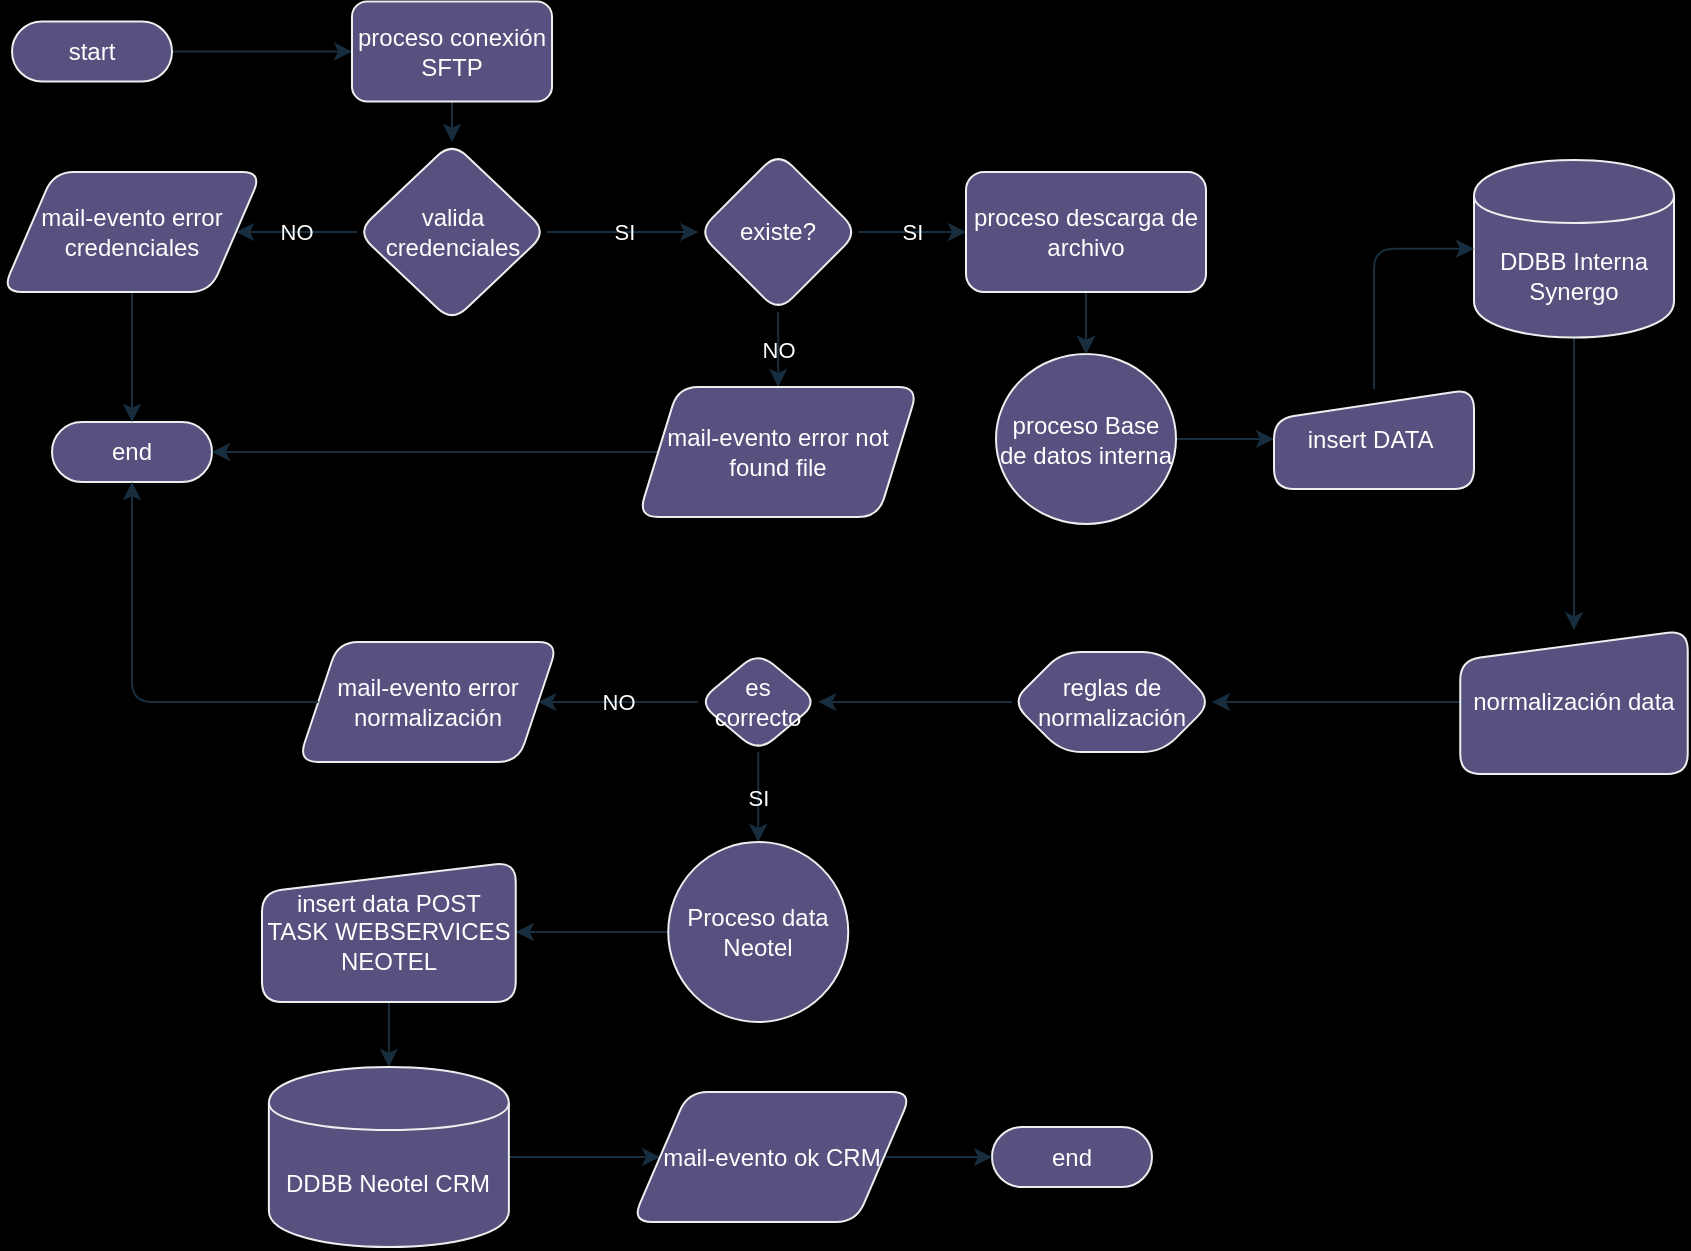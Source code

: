 <mxfile version="22.1.0" type="github">
  <diagram id="C5RBs43oDa-KdzZeNtuy" name="Page-1">
    <mxGraphModel dx="1434" dy="768" grid="0" gridSize="10" guides="1" tooltips="1" connect="1" arrows="1" fold="1" page="1" pageScale="1" pageWidth="1169" pageHeight="827" background="#000000" math="0" shadow="0">
      <root>
        <mxCell id="WIyWlLk6GJQsqaUBKTNV-0" />
        <mxCell id="WIyWlLk6GJQsqaUBKTNV-1" parent="WIyWlLk6GJQsqaUBKTNV-0" />
        <mxCell id="RX2ENmDcu3Dvk_bNdVDa-16" value="" style="edgeStyle=orthogonalEdgeStyle;rounded=1;orthogonalLoop=1;jettySize=auto;html=1;strokeColor=#182E3E;shadow=0;labelBackgroundColor=none;fontColor=default;" parent="WIyWlLk6GJQsqaUBKTNV-1" source="RX2ENmDcu3Dvk_bNdVDa-2" target="RX2ENmDcu3Dvk_bNdVDa-5" edge="1">
          <mxGeometry relative="1" as="geometry" />
        </mxCell>
        <mxCell id="RX2ENmDcu3Dvk_bNdVDa-2" value="start" style="html=1;dashed=0;whiteSpace=wrap;shape=mxgraph.dfd.start;fillColor=#56517E;strokeColor=#EEEEEE;shadow=0;rounded=1;labelBackgroundColor=none;fontColor=#FFFFFF;" parent="WIyWlLk6GJQsqaUBKTNV-1" vertex="1">
          <mxGeometry x="20" y="19.76" width="80" height="30" as="geometry" />
        </mxCell>
        <mxCell id="RX2ENmDcu3Dvk_bNdVDa-17" value="" style="edgeStyle=orthogonalEdgeStyle;rounded=1;orthogonalLoop=1;jettySize=auto;html=1;strokeColor=#182E3E;shadow=0;labelBackgroundColor=none;fontColor=default;" parent="WIyWlLk6GJQsqaUBKTNV-1" source="RX2ENmDcu3Dvk_bNdVDa-5" target="RX2ENmDcu3Dvk_bNdVDa-7" edge="1">
          <mxGeometry relative="1" as="geometry" />
        </mxCell>
        <mxCell id="RX2ENmDcu3Dvk_bNdVDa-5" value="proceso conexión SFTP" style="html=1;dashed=0;whiteSpace=wrap;fillColor=#56517E;strokeColor=#EEEEEE;shadow=0;rounded=1;labelBackgroundColor=none;fontColor=#FFFFFF;" parent="WIyWlLk6GJQsqaUBKTNV-1" vertex="1">
          <mxGeometry x="190" y="9.76" width="100" height="50" as="geometry" />
        </mxCell>
        <mxCell id="RX2ENmDcu3Dvk_bNdVDa-13" value="NO" style="edgeStyle=orthogonalEdgeStyle;rounded=1;orthogonalLoop=1;jettySize=auto;html=1;strokeColor=#182E3E;shadow=0;labelBackgroundColor=none;fontColor=#FFFFFF;" parent="WIyWlLk6GJQsqaUBKTNV-1" source="RX2ENmDcu3Dvk_bNdVDa-7" target="RX2ENmDcu3Dvk_bNdVDa-12" edge="1">
          <mxGeometry relative="1" as="geometry" />
        </mxCell>
        <mxCell id="nDe-Q1g_Fh-IzwO_YxFA-0" value="SI" style="edgeStyle=orthogonalEdgeStyle;rounded=1;orthogonalLoop=1;jettySize=auto;html=1;strokeColor=#182E3E;labelBackgroundColor=none;fontColor=#FFFFFF;" parent="WIyWlLk6GJQsqaUBKTNV-1" source="RX2ENmDcu3Dvk_bNdVDa-7" target="RX2ENmDcu3Dvk_bNdVDa-21" edge="1">
          <mxGeometry relative="1" as="geometry" />
        </mxCell>
        <mxCell id="RX2ENmDcu3Dvk_bNdVDa-7" value="valida credenciales" style="rhombus;whiteSpace=wrap;html=1;dashed=0;fillColor=#56517E;strokeColor=#EEEEEE;shadow=0;rounded=1;labelBackgroundColor=none;fontColor=#FFFFFF;" parent="WIyWlLk6GJQsqaUBKTNV-1" vertex="1">
          <mxGeometry x="192.5" y="80" width="95" height="90" as="geometry" />
        </mxCell>
        <mxCell id="RX2ENmDcu3Dvk_bNdVDa-11" value="end" style="html=1;dashed=0;whiteSpace=wrap;shape=mxgraph.dfd.start;fillColor=#56517E;strokeColor=#EEEEEE;shadow=0;rounded=1;labelBackgroundColor=none;fontColor=#FFFFFF;" parent="WIyWlLk6GJQsqaUBKTNV-1" vertex="1">
          <mxGeometry x="40" y="220" width="80" height="30" as="geometry" />
        </mxCell>
        <mxCell id="RX2ENmDcu3Dvk_bNdVDa-14" value="" style="edgeStyle=orthogonalEdgeStyle;rounded=1;orthogonalLoop=1;jettySize=auto;html=1;strokeColor=#182E3E;shadow=0;labelBackgroundColor=none;fontColor=default;" parent="WIyWlLk6GJQsqaUBKTNV-1" source="RX2ENmDcu3Dvk_bNdVDa-12" target="RX2ENmDcu3Dvk_bNdVDa-11" edge="1">
          <mxGeometry relative="1" as="geometry" />
        </mxCell>
        <mxCell id="RX2ENmDcu3Dvk_bNdVDa-12" value="mail-evento error credenciales" style="shape=parallelogram;perimeter=parallelogramPerimeter;whiteSpace=wrap;html=1;dashed=0;fillColor=#56517E;strokeColor=#EEEEEE;shadow=0;rounded=1;labelBackgroundColor=none;fontColor=#FFFFFF;" parent="WIyWlLk6GJQsqaUBKTNV-1" vertex="1">
          <mxGeometry x="15" y="95" width="130" height="60" as="geometry" />
        </mxCell>
        <mxCell id="nDe-Q1g_Fh-IzwO_YxFA-1" value="NO" style="edgeStyle=orthogonalEdgeStyle;rounded=1;orthogonalLoop=1;jettySize=auto;html=1;strokeColor=#182E3E;labelBackgroundColor=none;fontColor=#FFFFFF;" parent="WIyWlLk6GJQsqaUBKTNV-1" source="RX2ENmDcu3Dvk_bNdVDa-21" target="RX2ENmDcu3Dvk_bNdVDa-23" edge="1">
          <mxGeometry relative="1" as="geometry" />
        </mxCell>
        <mxCell id="RX2ENmDcu3Dvk_bNdVDa-21" value="existe?" style="shape=rhombus;html=1;dashed=0;whiteSpace=wrap;perimeter=rhombusPerimeter;fillColor=#56517E;strokeColor=#EEEEEE;shadow=0;rounded=1;labelBackgroundColor=none;fontColor=#FFFFFF;" parent="WIyWlLk6GJQsqaUBKTNV-1" vertex="1">
          <mxGeometry x="363.12" y="85" width="80" height="80" as="geometry" />
        </mxCell>
        <mxCell id="RX2ENmDcu3Dvk_bNdVDa-25" value="" style="edgeStyle=orthogonalEdgeStyle;rounded=1;orthogonalLoop=1;jettySize=auto;html=1;strokeColor=#182E3E;shadow=0;labelBackgroundColor=none;fontColor=default;" parent="WIyWlLk6GJQsqaUBKTNV-1" source="RX2ENmDcu3Dvk_bNdVDa-23" target="RX2ENmDcu3Dvk_bNdVDa-11" edge="1">
          <mxGeometry relative="1" as="geometry" />
        </mxCell>
        <mxCell id="RX2ENmDcu3Dvk_bNdVDa-23" value="mail-evento error not found file" style="shape=parallelogram;perimeter=parallelogramPerimeter;whiteSpace=wrap;html=1;fixedSize=1;dashed=0;fillColor=#56517E;strokeColor=#EEEEEE;shadow=0;rounded=1;labelBackgroundColor=none;fontColor=#FFFFFF;" parent="WIyWlLk6GJQsqaUBKTNV-1" vertex="1">
          <mxGeometry x="333.12" y="202.5" width="140" height="65" as="geometry" />
        </mxCell>
        <mxCell id="RX2ENmDcu3Dvk_bNdVDa-33" value="" style="edgeStyle=orthogonalEdgeStyle;rounded=1;orthogonalLoop=1;jettySize=auto;html=1;strokeColor=#182E3E;shadow=0;labelBackgroundColor=none;fontColor=default;" parent="WIyWlLk6GJQsqaUBKTNV-1" source="RX2ENmDcu3Dvk_bNdVDa-30" target="RX2ENmDcu3Dvk_bNdVDa-32" edge="1">
          <mxGeometry relative="1" as="geometry" />
        </mxCell>
        <mxCell id="RX2ENmDcu3Dvk_bNdVDa-30" value="reglas de normalización" style="shape=hexagon;perimeter=hexagonPerimeter2;whiteSpace=wrap;html=1;size=0.25;fillColor=#56517E;strokeColor=#EEEEEE;shadow=0;rounded=1;labelBackgroundColor=none;fontColor=#FFFFFF;" parent="WIyWlLk6GJQsqaUBKTNV-1" vertex="1">
          <mxGeometry x="520" y="335" width="100" height="50" as="geometry" />
        </mxCell>
        <mxCell id="RX2ENmDcu3Dvk_bNdVDa-35" value="NO" style="edgeStyle=orthogonalEdgeStyle;rounded=1;orthogonalLoop=1;jettySize=auto;html=1;strokeColor=#182E3E;shadow=0;labelBackgroundColor=none;fontColor=#FFFFFF;labelBorderColor=none;" parent="WIyWlLk6GJQsqaUBKTNV-1" source="RX2ENmDcu3Dvk_bNdVDa-32" target="RX2ENmDcu3Dvk_bNdVDa-34" edge="1">
          <mxGeometry relative="1" as="geometry" />
        </mxCell>
        <mxCell id="RX2ENmDcu3Dvk_bNdVDa-45" value="SI" style="edgeStyle=orthogonalEdgeStyle;rounded=1;orthogonalLoop=1;jettySize=auto;html=1;strokeColor=#182E3E;shadow=0;labelBackgroundColor=none;fontColor=#FFFFFF;" parent="WIyWlLk6GJQsqaUBKTNV-1" source="RX2ENmDcu3Dvk_bNdVDa-32" target="RX2ENmDcu3Dvk_bNdVDa-44" edge="1">
          <mxGeometry relative="1" as="geometry" />
        </mxCell>
        <mxCell id="RX2ENmDcu3Dvk_bNdVDa-32" value="es correcto" style="shape=rhombus;html=1;dashed=0;whiteSpace=wrap;perimeter=rhombusPerimeter;fillColor=#56517E;strokeColor=#EEEEEE;shadow=0;rounded=1;labelBackgroundColor=none;fontColor=#FFFFFF;" parent="WIyWlLk6GJQsqaUBKTNV-1" vertex="1">
          <mxGeometry x="363.12" y="335" width="60" height="50" as="geometry" />
        </mxCell>
        <mxCell id="RX2ENmDcu3Dvk_bNdVDa-34" value="mail-evento error normalización" style="shape=parallelogram;perimeter=parallelogramPerimeter;whiteSpace=wrap;html=1;fixedSize=1;dashed=0;fillColor=#56517E;strokeColor=#EEEEEE;shadow=0;rounded=1;labelBackgroundColor=none;fontColor=#FFFFFF;" parent="WIyWlLk6GJQsqaUBKTNV-1" vertex="1">
          <mxGeometry x="163.12" y="330" width="130" height="60" as="geometry" />
        </mxCell>
        <mxCell id="nDe-Q1g_Fh-IzwO_YxFA-6" value="" style="edgeStyle=orthogonalEdgeStyle;rounded=1;orthogonalLoop=1;jettySize=auto;html=1;strokeColor=#182E3E;labelBackgroundColor=none;fontColor=default;" parent="WIyWlLk6GJQsqaUBKTNV-1" source="RX2ENmDcu3Dvk_bNdVDa-38" target="nDe-Q1g_Fh-IzwO_YxFA-5" edge="1">
          <mxGeometry relative="1" as="geometry" />
        </mxCell>
        <mxCell id="RX2ENmDcu3Dvk_bNdVDa-38" value="proceso Base de datos interna" style="ellipse;whiteSpace=wrap;html=1;dashed=0;fillColor=#56517E;strokeColor=#EEEEEE;shadow=0;rounded=1;labelBackgroundColor=none;fontColor=#FFFFFF;" parent="WIyWlLk6GJQsqaUBKTNV-1" vertex="1">
          <mxGeometry x="512" y="186" width="90" height="85" as="geometry" />
        </mxCell>
        <mxCell id="RX2ENmDcu3Dvk_bNdVDa-61" value="" style="edgeStyle=orthogonalEdgeStyle;rounded=1;orthogonalLoop=1;jettySize=auto;html=1;strokeColor=#182E3E;shadow=0;labelBackgroundColor=none;fontColor=default;" parent="WIyWlLk6GJQsqaUBKTNV-1" source="RX2ENmDcu3Dvk_bNdVDa-44" target="RX2ENmDcu3Dvk_bNdVDa-47" edge="1">
          <mxGeometry relative="1" as="geometry" />
        </mxCell>
        <mxCell id="RX2ENmDcu3Dvk_bNdVDa-44" value="Proceso data Neotel" style="ellipse;whiteSpace=wrap;html=1;dashed=0;fillColor=#56517E;strokeColor=#EEEEEE;shadow=0;rounded=1;labelBackgroundColor=none;fontColor=#FFFFFF;" parent="WIyWlLk6GJQsqaUBKTNV-1" vertex="1">
          <mxGeometry x="348.12" y="430" width="90" height="90" as="geometry" />
        </mxCell>
        <mxCell id="RX2ENmDcu3Dvk_bNdVDa-60" value="" style="edgeStyle=orthogonalEdgeStyle;rounded=1;orthogonalLoop=1;jettySize=auto;html=1;strokeColor=#182E3E;shadow=0;labelBackgroundColor=none;fontColor=default;" parent="WIyWlLk6GJQsqaUBKTNV-1" source="RX2ENmDcu3Dvk_bNdVDa-47" target="RX2ENmDcu3Dvk_bNdVDa-59" edge="1">
          <mxGeometry relative="1" as="geometry" />
        </mxCell>
        <mxCell id="RX2ENmDcu3Dvk_bNdVDa-47" value="insert data POST TASK WEBSERVICES NEOTEL" style="shape=manualInput;whiteSpace=wrap;html=1;dashed=0;size=15;fillColor=#56517E;strokeColor=#EEEEEE;shadow=0;rounded=1;labelBackgroundColor=none;fontColor=#FFFFFF;" parent="WIyWlLk6GJQsqaUBKTNV-1" vertex="1">
          <mxGeometry x="145" y="440" width="126.88" height="70" as="geometry" />
        </mxCell>
        <mxCell id="RX2ENmDcu3Dvk_bNdVDa-51" value="" style="edgeStyle=orthogonalEdgeStyle;rounded=1;orthogonalLoop=1;jettySize=auto;html=1;strokeColor=#182E3E;shadow=0;entryX=1;entryY=0.5;entryDx=0;entryDy=0;labelBackgroundColor=none;fontColor=default;" parent="WIyWlLk6GJQsqaUBKTNV-1" source="RX2ENmDcu3Dvk_bNdVDa-49" target="RX2ENmDcu3Dvk_bNdVDa-30" edge="1">
          <mxGeometry relative="1" as="geometry">
            <Array as="points" />
            <mxPoint x="659" y="357" as="targetPoint" />
          </mxGeometry>
        </mxCell>
        <mxCell id="RX2ENmDcu3Dvk_bNdVDa-49" value="normalización data" style="shape=manualInput;whiteSpace=wrap;html=1;dashed=0;size=15;fillColor=#56517E;strokeColor=#EEEEEE;shadow=0;rounded=1;labelBackgroundColor=none;fontColor=#FFFFFF;" parent="WIyWlLk6GJQsqaUBKTNV-1" vertex="1">
          <mxGeometry x="744.12" y="324.07" width="113.75" height="71.87" as="geometry" />
        </mxCell>
        <mxCell id="RX2ENmDcu3Dvk_bNdVDa-65" value="" style="edgeStyle=orthogonalEdgeStyle;rounded=1;orthogonalLoop=1;jettySize=auto;html=1;strokeColor=#182E3E;shadow=0;labelBackgroundColor=none;fontColor=default;" parent="WIyWlLk6GJQsqaUBKTNV-1" source="RX2ENmDcu3Dvk_bNdVDa-56" target="RX2ENmDcu3Dvk_bNdVDa-49" edge="1">
          <mxGeometry relative="1" as="geometry">
            <Array as="points">
              <mxPoint x="801" y="272" />
              <mxPoint x="801" y="272" />
            </Array>
          </mxGeometry>
        </mxCell>
        <mxCell id="RX2ENmDcu3Dvk_bNdVDa-56" value="DDBB Interna Synergo" style="shape=cylinder;whiteSpace=wrap;html=1;boundedLbl=1;backgroundOutline=1;fillColor=#56517E;strokeColor=#EEEEEE;shadow=0;rounded=1;labelBackgroundColor=none;fontColor=#FFFFFF;" parent="WIyWlLk6GJQsqaUBKTNV-1" vertex="1">
          <mxGeometry x="751" y="89" width="100" height="88.75" as="geometry" />
        </mxCell>
        <mxCell id="RX2ENmDcu3Dvk_bNdVDa-67" value="" style="edgeStyle=orthogonalEdgeStyle;rounded=1;orthogonalLoop=1;jettySize=auto;html=1;strokeColor=#182E3E;labelBackgroundColor=none;fontColor=default;" parent="WIyWlLk6GJQsqaUBKTNV-1" source="RX2ENmDcu3Dvk_bNdVDa-59" target="RX2ENmDcu3Dvk_bNdVDa-66" edge="1">
          <mxGeometry relative="1" as="geometry" />
        </mxCell>
        <mxCell id="RX2ENmDcu3Dvk_bNdVDa-59" value="DDBB Neotel CRM" style="shape=cylinder;whiteSpace=wrap;html=1;boundedLbl=1;backgroundOutline=1;fillColor=#56517E;strokeColor=#EEEEEE;shadow=0;rounded=1;labelBackgroundColor=none;fontColor=#FFFFFF;" parent="WIyWlLk6GJQsqaUBKTNV-1" vertex="1">
          <mxGeometry x="148.44" y="542.5" width="120" height="90" as="geometry" />
        </mxCell>
        <mxCell id="RX2ENmDcu3Dvk_bNdVDa-62" value="end" style="html=1;dashed=0;whiteSpace=wrap;shape=mxgraph.dfd.start;fillColor=#56517E;strokeColor=#EEEEEE;shadow=0;rounded=1;labelBackgroundColor=none;fontColor=#FFFFFF;" parent="WIyWlLk6GJQsqaUBKTNV-1" vertex="1">
          <mxGeometry x="510" y="572.5" width="80" height="30" as="geometry" />
        </mxCell>
        <mxCell id="RX2ENmDcu3Dvk_bNdVDa-64" value="" style="endArrow=classic;html=1;rounded=1;exitX=0;exitY=0.5;exitDx=0;exitDy=0;entryX=0.5;entryY=0.5;entryDx=0;entryDy=15;entryPerimeter=0;strokeColor=#182E3E;shadow=0;labelBackgroundColor=none;fontColor=default;" parent="WIyWlLk6GJQsqaUBKTNV-1" source="RX2ENmDcu3Dvk_bNdVDa-34" target="RX2ENmDcu3Dvk_bNdVDa-11" edge="1">
          <mxGeometry width="50" height="50" relative="1" as="geometry">
            <mxPoint x="300" y="390" as="sourcePoint" />
            <mxPoint x="350" y="340" as="targetPoint" />
            <Array as="points">
              <mxPoint x="80" y="360" />
            </Array>
          </mxGeometry>
        </mxCell>
        <mxCell id="RX2ENmDcu3Dvk_bNdVDa-68" value="" style="edgeStyle=orthogonalEdgeStyle;rounded=1;orthogonalLoop=1;jettySize=auto;html=1;strokeColor=#182E3E;labelBackgroundColor=none;fontColor=default;" parent="WIyWlLk6GJQsqaUBKTNV-1" source="RX2ENmDcu3Dvk_bNdVDa-66" target="RX2ENmDcu3Dvk_bNdVDa-62" edge="1">
          <mxGeometry relative="1" as="geometry" />
        </mxCell>
        <mxCell id="RX2ENmDcu3Dvk_bNdVDa-66" value="mail-evento ok CRM" style="shape=parallelogram;perimeter=parallelogramPerimeter;whiteSpace=wrap;html=1;dashed=0;fillColor=#56517E;strokeColor=#EEEEEE;rounded=1;labelBackgroundColor=none;fontColor=#FFFFFF;" parent="WIyWlLk6GJQsqaUBKTNV-1" vertex="1">
          <mxGeometry x="330" y="555" width="140" height="65" as="geometry" />
        </mxCell>
        <mxCell id="nDe-Q1g_Fh-IzwO_YxFA-2" value="SI" style="edgeStyle=orthogonalEdgeStyle;rounded=1;orthogonalLoop=1;jettySize=auto;html=1;strokeColor=#182E3E;shadow=0;labelBackgroundColor=none;fontColor=#FFFFFF;" parent="WIyWlLk6GJQsqaUBKTNV-1" source="RX2ENmDcu3Dvk_bNdVDa-21" target="RX2ENmDcu3Dvk_bNdVDa-9" edge="1">
          <mxGeometry relative="1" as="geometry">
            <mxPoint x="423" y="234" as="sourcePoint" />
            <mxPoint x="570" y="235" as="targetPoint" />
          </mxGeometry>
        </mxCell>
        <mxCell id="nDe-Q1g_Fh-IzwO_YxFA-3" value="" style="edgeStyle=orthogonalEdgeStyle;rounded=1;orthogonalLoop=1;jettySize=auto;html=1;strokeColor=#182E3E;labelBackgroundColor=none;fontColor=default;" parent="WIyWlLk6GJQsqaUBKTNV-1" source="RX2ENmDcu3Dvk_bNdVDa-9" target="RX2ENmDcu3Dvk_bNdVDa-38" edge="1">
          <mxGeometry relative="1" as="geometry" />
        </mxCell>
        <mxCell id="nDe-Q1g_Fh-IzwO_YxFA-8" style="edgeStyle=orthogonalEdgeStyle;rounded=1;orthogonalLoop=1;jettySize=auto;html=1;strokeColor=#182E3E;labelBackgroundColor=none;fontColor=default;" parent="WIyWlLk6GJQsqaUBKTNV-1" source="RX2ENmDcu3Dvk_bNdVDa-9" target="RX2ENmDcu3Dvk_bNdVDa-38" edge="1">
          <mxGeometry relative="1" as="geometry" />
        </mxCell>
        <mxCell id="RX2ENmDcu3Dvk_bNdVDa-9" value="proceso descarga de archivo" style="whiteSpace=wrap;html=1;dashed=0;fillColor=#56517E;strokeColor=#EEEEEE;shadow=0;rounded=1;labelBackgroundColor=none;fontColor=#FFFFFF;" parent="WIyWlLk6GJQsqaUBKTNV-1" vertex="1">
          <mxGeometry x="497" y="95" width="120" height="60" as="geometry" />
        </mxCell>
        <mxCell id="nDe-Q1g_Fh-IzwO_YxFA-10" value="" style="edgeStyle=orthogonalEdgeStyle;rounded=1;orthogonalLoop=1;jettySize=auto;html=1;entryX=0;entryY=0.5;entryDx=0;entryDy=0;strokeColor=#182E3E;labelBackgroundColor=none;fontColor=default;" parent="WIyWlLk6GJQsqaUBKTNV-1" source="nDe-Q1g_Fh-IzwO_YxFA-5" target="RX2ENmDcu3Dvk_bNdVDa-56" edge="1">
          <mxGeometry relative="1" as="geometry">
            <mxPoint x="701" y="138.5" as="targetPoint" />
          </mxGeometry>
        </mxCell>
        <mxCell id="nDe-Q1g_Fh-IzwO_YxFA-5" value="insert DATA&amp;nbsp;" style="shape=manualInput;whiteSpace=wrap;html=1;dashed=0;size=15;fillColor=#56517E;strokeColor=#EEEEEE;labelBackgroundColor=none;fontColor=#FFFFFF;rounded=1;" parent="WIyWlLk6GJQsqaUBKTNV-1" vertex="1">
          <mxGeometry x="651" y="203.5" width="100" height="50" as="geometry" />
        </mxCell>
      </root>
    </mxGraphModel>
  </diagram>
</mxfile>
